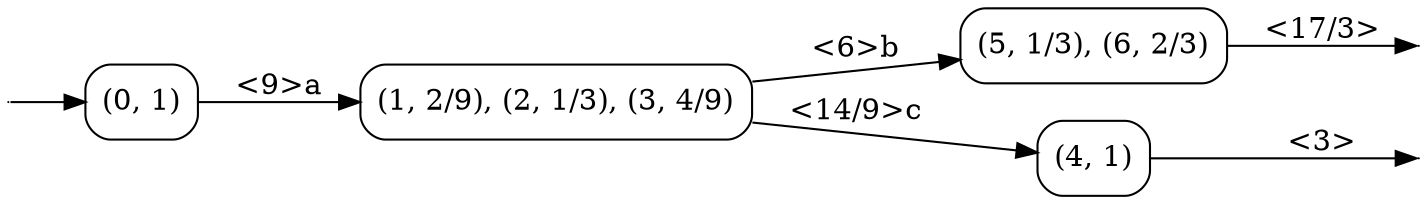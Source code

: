 digraph
{
  vcsn_context = "lal_char(abc)_q"
  rankdir = LR
  {
    node [shape = point, width = 0]
    I0
    F2
    F3
  }
  {
    node [shape = circle]
    0 [label = "(0, 1)", shape = box, style = rounded]
    1 [label = "(1, 2/9), (2, 1/3), (3, 4/9)", shape = box, style = rounded]
    2 [label = "(5, 1/3), (6, 2/3)", shape = box, style = rounded]
    3 [label = "(4, 1)", shape = box, style = rounded]
  }
  I0 -> 0
  0 -> 1 [label = "<9>a"]
  1 -> 2 [label = "<6>b"]
  1 -> 3 [label = "<14/9>c"]
  2 -> F2 [label = "<17/3>"]
  3 -> F3 [label = "<3>"]
}
